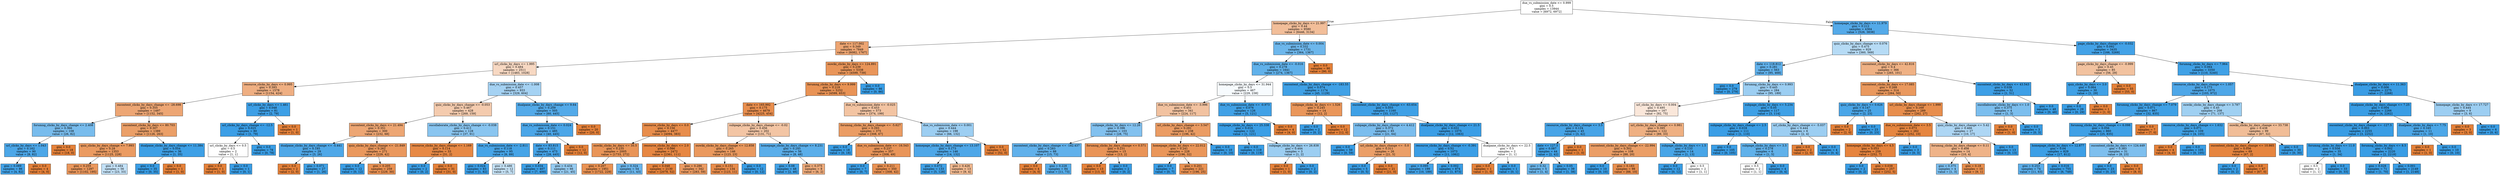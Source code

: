digraph Tree {
node [shape=box, style="filled", color="black"] ;
0 [label="due_vs_submission_date <= 0.999\ngini = 0.5\nsamples = 13944\nvalue = [6972, 6972]", fillcolor="#e5813900"] ;
1 [label="homepage_clicks_by_days <= 21.997\ngini = 0.44\nsamples = 9580\nvalue = [6446, 3134]", fillcolor="#e5813983"] ;
0 -> 1 [labeldistance=2.5, labelangle=45, headlabel="True"] ;
2 [label="date <= 117.002\ngini = 0.349\nsamples = 7849\nvalue = [6082, 1767]", fillcolor="#e58139b5"] ;
1 -> 2 ;
3 [label="url_clicks_by_days <= 1.995\ngini = 0.484\nsamples = 2511\nvalue = [1483, 1028]", fillcolor="#e581394e"] ;
2 -> 3 ;
4 [label="resource_clicks_by_days <= 0.995\ngini = 0.393\nsamples = 1578\nvalue = [1154, 424]", fillcolor="#e58139a1"] ;
3 -> 4 ;
5 [label="oucontent_clicks_by_days_change <= -28.698\ngini = 0.355\nsamples = 1497\nvalue = [1152, 345]", fillcolor="#e58139b3"] ;
4 -> 5 ;
6 [label="forumng_clicks_by_days_change <= 2.408\ngini = 0.366\nsamples = 108\nvalue = [26, 82]", fillcolor="#399de5ae"] ;
5 -> 6 ;
7 [label="url_clicks_by_days <= 1.043\ngini = 0.162\nsamples = 90\nvalue = [8, 82]", fillcolor="#399de5e6"] ;
6 -> 7 ;
8 [label="gini = 0.089\nsamples = 86\nvalue = [4, 82]", fillcolor="#399de5f3"] ;
7 -> 8 ;
9 [label="gini = 0.0\nsamples = 4\nvalue = [4, 0]", fillcolor="#e58139ff"] ;
7 -> 9 ;
10 [label="gini = 0.0\nsamples = 18\nvalue = [18, 0]", fillcolor="#e58139ff"] ;
6 -> 10 ;
11 [label="oucontent_clicks_by_days <= 80.703\ngini = 0.307\nsamples = 1389\nvalue = [1126, 263]", fillcolor="#e58139c3"] ;
5 -> 11 ;
12 [label="quiz_clicks_by_days_change <= 7.993\ngini = 0.28\nsamples = 1353\nvalue = [1125, 228]", fillcolor="#e58139cb"] ;
11 -> 12 ;
13 [label="gini = 0.255\nsamples = 1297\nvalue = [1102, 195]", fillcolor="#e58139d2"] ;
12 -> 13 ;
14 [label="gini = 0.484\nsamples = 56\nvalue = [23, 33]", fillcolor="#399de54d"] ;
12 -> 14 ;
15 [label="dualpane_clicks_by_days_change <= 11.384\ngini = 0.054\nsamples = 36\nvalue = [1, 35]", fillcolor="#399de5f8"] ;
11 -> 15 ;
16 [label="gini = 0.0\nsamples = 35\nvalue = [0, 35]", fillcolor="#399de5ff"] ;
15 -> 16 ;
17 [label="gini = 0.0\nsamples = 1\nvalue = [1, 0]", fillcolor="#e58139ff"] ;
15 -> 17 ;
18 [label="url_clicks_by_days <= 1.461\ngini = 0.048\nsamples = 81\nvalue = [2, 79]", fillcolor="#399de5f9"] ;
4 -> 18 ;
19 [label="url_clicks_by_days_change <= -12.5\ngini = 0.025\nsamples = 80\nvalue = [1, 79]", fillcolor="#399de5fc"] ;
18 -> 19 ;
20 [label="url_clicks_by_days <= 0.5\ngini = 0.5\nsamples = 2\nvalue = [1, 1]", fillcolor="#e5813900"] ;
19 -> 20 ;
21 [label="gini = 0.0\nsamples = 1\nvalue = [1, 0]", fillcolor="#e58139ff"] ;
20 -> 21 ;
22 [label="gini = 0.0\nsamples = 1\nvalue = [0, 1]", fillcolor="#399de5ff"] ;
20 -> 22 ;
23 [label="gini = 0.0\nsamples = 78\nvalue = [0, 78]", fillcolor="#399de5ff"] ;
19 -> 23 ;
24 [label="gini = 0.0\nsamples = 1\nvalue = [1, 0]", fillcolor="#e58139ff"] ;
18 -> 24 ;
25 [label="due_vs_submission_date <= -1.008\ngini = 0.457\nsamples = 933\nvalue = [329, 604]", fillcolor="#399de574"] ;
3 -> 25 ;
26 [label="quiz_clicks_by_days_change <= -0.053\ngini = 0.467\nsamples = 428\nvalue = [269, 159]", fillcolor="#e5813968"] ;
25 -> 26 ;
27 [label="oucontent_clicks_by_days <= 21.494\ngini = 0.351\nsamples = 300\nvalue = [232, 68]", fillcolor="#e58139b4"] ;
26 -> 27 ;
28 [label="dualpane_clicks_by_days_change <= -5.441\ngini = 0.185\nsamples = 29\nvalue = [3, 26]", fillcolor="#399de5e2"] ;
27 -> 28 ;
29 [label="gini = 0.0\nsamples = 2\nvalue = [2, 0]", fillcolor="#e58139ff"] ;
28 -> 29 ;
30 [label="gini = 0.071\nsamples = 27\nvalue = [1, 26]", fillcolor="#399de5f5"] ;
28 -> 30 ;
31 [label="quiz_clicks_by_days_change <= -21.849\ngini = 0.262\nsamples = 271\nvalue = [229, 42]", fillcolor="#e58139d0"] ;
27 -> 31 ;
32 [label="gini = 0.0\nsamples = 12\nvalue = [0, 12]", fillcolor="#399de5ff"] ;
31 -> 32 ;
33 [label="gini = 0.205\nsamples = 259\nvalue = [229, 30]", fillcolor="#e58139de"] ;
31 -> 33 ;
34 [label="oucollaborate_clicks_by_days_change <= -0.038\ngini = 0.411\nsamples = 128\nvalue = [37, 91]", fillcolor="#399de597"] ;
26 -> 34 ;
35 [label="resource_clicks_by_days_change <= 1.169\ngini = 0.114\nsamples = 33\nvalue = [31, 2]", fillcolor="#e58139ef"] ;
34 -> 35 ;
36 [label="gini = 0.0\nsamples = 2\nvalue = [0, 2]", fillcolor="#399de5ff"] ;
35 -> 36 ;
37 [label="gini = 0.0\nsamples = 31\nvalue = [31, 0]", fillcolor="#e58139ff"] ;
35 -> 37 ;
38 [label="due_vs_submission_date <= -2.811\ngini = 0.118\nsamples = 95\nvalue = [6, 89]", fillcolor="#399de5ee"] ;
34 -> 38 ;
39 [label="gini = 0.024\nsamples = 83\nvalue = [1, 82]", fillcolor="#399de5fc"] ;
38 -> 39 ;
40 [label="gini = 0.486\nsamples = 12\nvalue = [5, 7]", fillcolor="#399de549"] ;
38 -> 40 ;
41 [label="dualpane_clicks_by_days_change <= 9.64\ngini = 0.209\nsamples = 505\nvalue = [60, 445]", fillcolor="#399de5dd"] ;
25 -> 41 ;
42 [label="due_vs_submission_date <= 0.024\ngini = 0.151\nsamples = 485\nvalue = [40, 445]", fillcolor="#399de5e8"] ;
41 -> 42 ;
43 [label="date <= 83.815\ngini = 0.111\nsamples = 473\nvalue = [28, 445]", fillcolor="#399de5ef"] ;
42 -> 43 ;
44 [label="gini = 0.034\nsamples = 407\nvalue = [7, 400]", fillcolor="#399de5fb"] ;
43 -> 44 ;
45 [label="gini = 0.434\nsamples = 66\nvalue = [21, 45]", fillcolor="#399de588"] ;
43 -> 45 ;
46 [label="gini = 0.0\nsamples = 12\nvalue = [12, 0]", fillcolor="#e58139ff"] ;
42 -> 46 ;
47 [label="gini = 0.0\nsamples = 20\nvalue = [20, 0]", fillcolor="#e58139ff"] ;
41 -> 47 ;
48 [label="ouwiki_clicks_by_days <= 124.891\ngini = 0.239\nsamples = 5338\nvalue = [4599, 739]", fillcolor="#e58139d6"] ;
2 -> 48 ;
49 [label="forumng_clicks_by_days <= 9.999\ngini = 0.218\nsamples = 5252\nvalue = [4599, 653]", fillcolor="#e58139db"] ;
48 -> 49 ;
50 [label="date <= 165.992\ngini = 0.175\nsamples = 4679\nvalue = [4225, 454]", fillcolor="#e58139e4"] ;
49 -> 50 ;
51 [label="resource_clicks_by_days <= 0.0\ngini = 0.156\nsamples = 4477\nvalue = [4094, 383]", fillcolor="#e58139e7"] ;
50 -> 51 ;
52 [label="ouwiki_clicks_by_days <= 35.5\ngini = 0.235\nsamples = 2005\nvalue = [1733, 272]", fillcolor="#e58139d7"] ;
51 -> 52 ;
53 [label="gini = 0.207\nsamples = 1951\nvalue = [1722, 229]", fillcolor="#e58139dd"] ;
52 -> 53 ;
54 [label="gini = 0.324\nsamples = 54\nvalue = [11, 43]", fillcolor="#399de5be"] ;
52 -> 54 ;
55 [label="resource_clicks_by_days <= 2.0\ngini = 0.086\nsamples = 2472\nvalue = [2361, 111]", fillcolor="#e58139f3"] ;
51 -> 55 ;
56 [label="gini = 0.048\nsamples = 2130\nvalue = [2078, 52]", fillcolor="#e58139f9"] ;
55 -> 56 ;
57 [label="gini = 0.286\nsamples = 342\nvalue = [283, 59]", fillcolor="#e58139ca"] ;
55 -> 57 ;
58 [label="subpage_clicks_by_days_change <= -0.02\ngini = 0.456\nsamples = 202\nvalue = [131, 71]", fillcolor="#e5813975"] ;
50 -> 58 ;
59 [label="ouwiki_clicks_by_days_change <= 12.858\ngini = 0.265\nsamples = 146\nvalue = [123, 23]", fillcolor="#e58139cf"] ;
58 -> 59 ;
60 [label="gini = 0.151\nsamples = 134\nvalue = [123, 11]", fillcolor="#e58139e8"] ;
59 -> 60 ;
61 [label="gini = 0.0\nsamples = 12\nvalue = [0, 12]", fillcolor="#399de5ff"] ;
59 -> 61 ;
62 [label="homepage_clicks_by_days_change <= 8.231\ngini = 0.245\nsamples = 56\nvalue = [8, 48]", fillcolor="#399de5d4"] ;
58 -> 62 ;
63 [label="gini = 0.08\nsamples = 48\nvalue = [2, 46]", fillcolor="#399de5f4"] ;
62 -> 63 ;
64 [label="gini = 0.375\nsamples = 8\nvalue = [6, 2]", fillcolor="#e58139aa"] ;
62 -> 64 ;
65 [label="due_vs_submission_date <= -0.025\ngini = 0.453\nsamples = 573\nvalue = [374, 199]", fillcolor="#e5813977"] ;
49 -> 65 ;
66 [label="forumng_clicks_by_days_change <= -5.627\ngini = 0.293\nsamples = 375\nvalue = [308, 67]", fillcolor="#e58139c8"] ;
65 -> 66 ;
67 [label="gini = 0.0\nsamples = 18\nvalue = [0, 18]", fillcolor="#399de5ff"] ;
66 -> 67 ;
68 [label="due_vs_submission_date <= -16.543\ngini = 0.237\nsamples = 357\nvalue = [308, 49]", fillcolor="#e58139d6"] ;
66 -> 68 ;
69 [label="gini = 0.0\nsamples = 7\nvalue = [0, 7]", fillcolor="#399de5ff"] ;
68 -> 69 ;
70 [label="gini = 0.211\nsamples = 350\nvalue = [308, 42]", fillcolor="#e58139dc"] ;
68 -> 70 ;
71 [label="due_vs_submission_date <= 0.001\ngini = 0.444\nsamples = 198\nvalue = [66, 132]", fillcolor="#399de57f"] ;
65 -> 71 ;
72 [label="homepage_clicks_by_days_change <= 13.107\ngini = 0.173\nsamples = 146\nvalue = [14, 132]", fillcolor="#399de5e4"] ;
71 -> 72 ;
73 [label="gini = 0.072\nsamples = 133\nvalue = [5, 128]", fillcolor="#399de5f5"] ;
72 -> 73 ;
74 [label="gini = 0.426\nsamples = 13\nvalue = [9, 4]", fillcolor="#e581398e"] ;
72 -> 74 ;
75 [label="gini = 0.0\nsamples = 52\nvalue = [52, 0]", fillcolor="#e58139ff"] ;
71 -> 75 ;
76 [label="gini = 0.0\nsamples = 86\nvalue = [0, 86]", fillcolor="#399de5ff"] ;
48 -> 76 ;
77 [label="due_vs_submission_date <= 0.004\ngini = 0.332\nsamples = 1731\nvalue = [364, 1367]", fillcolor="#399de5bb"] ;
1 -> 77 ;
78 [label="due_vs_submission_date <= -0.016\ngini = 0.278\nsamples = 1641\nvalue = [274, 1367]", fillcolor="#399de5cc"] ;
77 -> 78 ;
79 [label="homepage_clicks_by_days <= 31.944\ngini = 0.5\nsamples = 467\nvalue = [229, 238]", fillcolor="#399de50a"] ;
78 -> 79 ;
80 [label="due_vs_submission_date <= -3.996\ngini = 0.451\nsamples = 341\nvalue = [224, 117]", fillcolor="#e581397a"] ;
79 -> 80 ;
81 [label="subpage_clicks_by_days <= 12.26\ngini = 0.396\nsamples = 103\nvalue = [28, 75]", fillcolor="#399de5a0"] ;
80 -> 81 ;
82 [label="oucontent_clicks_by_days_change <= -182.437\ngini = 0.283\nsamples = 88\nvalue = [15, 73]", fillcolor="#399de5cb"] ;
81 -> 82 ;
83 [label="gini = 0.0\nsamples = 4\nvalue = [4, 0]", fillcolor="#e58139ff"] ;
82 -> 83 ;
84 [label="gini = 0.228\nsamples = 84\nvalue = [11, 73]", fillcolor="#399de5d9"] ;
82 -> 84 ;
85 [label="forumng_clicks_by_days_change <= 0.571\ngini = 0.231\nsamples = 15\nvalue = [13, 2]", fillcolor="#e58139d8"] ;
81 -> 85 ;
86 [label="gini = 0.0\nsamples = 13\nvalue = [13, 0]", fillcolor="#e58139ff"] ;
85 -> 86 ;
87 [label="gini = 0.0\nsamples = 2\nvalue = [0, 2]", fillcolor="#399de5ff"] ;
85 -> 87 ;
88 [label="url_clicks_by_days_change <= 3.547\ngini = 0.291\nsamples = 238\nvalue = [196, 42]", fillcolor="#e58139c8"] ;
80 -> 88 ;
89 [label="homepage_clicks_by_days <= 22.012\ngini = 0.241\nsamples = 228\nvalue = [196, 32]", fillcolor="#e58139d5"] ;
88 -> 89 ;
90 [label="gini = 0.0\nsamples = 7\nvalue = [0, 7]", fillcolor="#399de5ff"] ;
89 -> 90 ;
91 [label="gini = 0.201\nsamples = 221\nvalue = [196, 25]", fillcolor="#e58139de"] ;
89 -> 91 ;
92 [label="gini = 0.0\nsamples = 10\nvalue = [0, 10]", fillcolor="#399de5ff"] ;
88 -> 92 ;
93 [label="due_vs_submission_date <= -0.973\ngini = 0.076\nsamples = 126\nvalue = [5, 121]", fillcolor="#399de5f4"] ;
79 -> 93 ;
94 [label="subpage_clicks_by_days <= 25.338\ngini = 0.016\nsamples = 122\nvalue = [1, 121]", fillcolor="#399de5fd"] ;
93 -> 94 ;
95 [label="gini = 0.0\nsamples = 119\nvalue = [0, 119]", fillcolor="#399de5ff"] ;
94 -> 95 ;
96 [label="subpage_clicks_by_days <= 26.838\ngini = 0.444\nsamples = 3\nvalue = [1, 2]", fillcolor="#399de57f"] ;
94 -> 96 ;
97 [label="gini = 0.0\nsamples = 1\nvalue = [1, 0]", fillcolor="#e58139ff"] ;
96 -> 97 ;
98 [label="gini = 0.0\nsamples = 2\nvalue = [0, 2]", fillcolor="#399de5ff"] ;
96 -> 98 ;
99 [label="gini = 0.0\nsamples = 4\nvalue = [4, 0]", fillcolor="#e58139ff"] ;
93 -> 99 ;
100 [label="oucontent_clicks_by_days_change <= -183.55\ngini = 0.074\nsamples = 1174\nvalue = [45, 1129]", fillcolor="#399de5f5"] ;
78 -> 100 ;
101 [label="subpage_clicks_by_days <= 1.526\ngini = 0.245\nsamples = 14\nvalue = [12, 2]", fillcolor="#e58139d4"] ;
100 -> 101 ;
102 [label="gini = 0.0\nsamples = 2\nvalue = [0, 2]", fillcolor="#399de5ff"] ;
101 -> 102 ;
103 [label="gini = 0.0\nsamples = 12\nvalue = [12, 0]", fillcolor="#e58139ff"] ;
101 -> 103 ;
104 [label="oucontent_clicks_by_days_change <= -63.654\ngini = 0.055\nsamples = 1160\nvalue = [33, 1127]", fillcolor="#399de5f8"] ;
100 -> 104 ;
105 [label="subpage_clicks_by_days_change <= 4.412\ngini = 0.372\nsamples = 85\nvalue = [21, 64]", fillcolor="#399de5ab"] ;
104 -> 105 ;
106 [label="gini = 0.0\nsamples = 59\nvalue = [0, 59]", fillcolor="#399de5ff"] ;
105 -> 106 ;
107 [label="url_clicks_by_days_change <= -5.0\ngini = 0.311\nsamples = 26\nvalue = [21, 5]", fillcolor="#e58139c2"] ;
105 -> 107 ;
108 [label="gini = 0.0\nsamples = 5\nvalue = [0, 5]", fillcolor="#399de5ff"] ;
107 -> 108 ;
109 [label="gini = 0.0\nsamples = 21\nvalue = [21, 0]", fillcolor="#e58139ff"] ;
107 -> 109 ;
110 [label="dualpane_clicks_by_days_change <= 21.5\ngini = 0.022\nsamples = 1075\nvalue = [12, 1063]", fillcolor="#399de5fc"] ;
104 -> 110 ;
111 [label="resource_clicks_by_days_change <= -0.391\ngini = 0.02\nsamples = 1073\nvalue = [11, 1062]", fillcolor="#399de5fc"] ;
110 -> 111 ;
112 [label="gini = 0.095\nsamples = 199\nvalue = [10, 189]", fillcolor="#399de5f2"] ;
111 -> 112 ;
113 [label="gini = 0.002\nsamples = 874\nvalue = [1, 873]", fillcolor="#399de5ff"] ;
111 -> 113 ;
114 [label="dualpane_clicks_by_days <= 22.5\ngini = 0.5\nsamples = 2\nvalue = [1, 1]", fillcolor="#e5813900"] ;
110 -> 114 ;
115 [label="gini = 0.0\nsamples = 1\nvalue = [1, 0]", fillcolor="#e58139ff"] ;
114 -> 115 ;
116 [label="gini = 0.0\nsamples = 1\nvalue = [0, 1]", fillcolor="#399de5ff"] ;
114 -> 116 ;
117 [label="gini = 0.0\nsamples = 90\nvalue = [90, 0]", fillcolor="#e58139ff"] ;
77 -> 117 ;
118 [label="homepage_clicks_by_days <= 11.979\ngini = 0.212\nsamples = 4364\nvalue = [526, 3838]", fillcolor="#399de5dc"] ;
0 -> 118 [labeldistance=2.5, labelangle=-45, headlabel="False"] ;
119 [label="quiz_clicks_by_days_change <= 0.076\ngini = 0.475\nsamples = 929\nvalue = [360, 569]", fillcolor="#399de55e"] ;
118 -> 119 ;
120 [label="date <= 118.812\ngini = 0.281\nsamples = 563\nvalue = [95, 468]", fillcolor="#399de5cb"] ;
119 -> 120 ;
121 [label="gini = 0.0\nsamples = 279\nvalue = [0, 279]", fillcolor="#399de5ff"] ;
120 -> 121 ;
122 [label="forumng_clicks_by_days <= 0.993\ngini = 0.445\nsamples = 284\nvalue = [95, 189]", fillcolor="#399de57f"] ;
120 -> 122 ;
123 [label="url_clicks_by_days <= 0.004\ngini = 0.495\nsamples = 167\nvalue = [92, 75]", fillcolor="#e581392f"] ;
122 -> 123 ;
124 [label="resource_clicks_by_days_change <= 3.5\ngini = 0.124\nsamples = 45\nvalue = [3, 42]", fillcolor="#399de5ed"] ;
123 -> 124 ;
125 [label="date <= 127.5\ngini = 0.087\nsamples = 44\nvalue = [2, 42]", fillcolor="#399de5f3"] ;
124 -> 125 ;
126 [label="gini = 0.32\nsamples = 5\nvalue = [1, 4]", fillcolor="#399de5bf"] ;
125 -> 126 ;
127 [label="gini = 0.05\nsamples = 39\nvalue = [1, 38]", fillcolor="#399de5f8"] ;
125 -> 127 ;
128 [label="gini = 0.0\nsamples = 1\nvalue = [1, 0]", fillcolor="#e58139ff"] ;
124 -> 128 ;
129 [label="url_clicks_by_days_change <= 0.981\ngini = 0.395\nsamples = 122\nvalue = [89, 33]", fillcolor="#e58139a0"] ;
123 -> 129 ;
130 [label="oucontent_clicks_by_days_change <= -22.994\ngini = 0.302\nsamples = 108\nvalue = [88, 20]", fillcolor="#e58139c5"] ;
129 -> 130 ;
131 [label="gini = 0.0\nsamples = 10\nvalue = [0, 10]", fillcolor="#399de5ff"] ;
130 -> 131 ;
132 [label="gini = 0.183\nsamples = 98\nvalue = [88, 10]", fillcolor="#e58139e2"] ;
130 -> 132 ;
133 [label="subpage_clicks_by_days <= 1.5\ngini = 0.133\nsamples = 14\nvalue = [1, 13]", fillcolor="#399de5eb"] ;
129 -> 133 ;
134 [label="gini = 0.0\nsamples = 12\nvalue = [0, 12]", fillcolor="#399de5ff"] ;
133 -> 134 ;
135 [label="gini = 0.5\nsamples = 2\nvalue = [1, 1]", fillcolor="#e5813900"] ;
133 -> 135 ;
136 [label="subpage_clicks_by_days <= 5.234\ngini = 0.05\nsamples = 117\nvalue = [3, 114]", fillcolor="#399de5f8"] ;
122 -> 136 ;
137 [label="subpage_clicks_by_days_change <= 2.5\ngini = 0.018\nsamples = 111\nvalue = [1, 110]", fillcolor="#399de5fd"] ;
136 -> 137 ;
138 [label="gini = 0.0\nsamples = 105\nvalue = [0, 105]", fillcolor="#399de5ff"] ;
137 -> 138 ;
139 [label="subpage_clicks_by_days <= 3.5\ngini = 0.278\nsamples = 6\nvalue = [1, 5]", fillcolor="#399de5cc"] ;
137 -> 139 ;
140 [label="gini = 0.5\nsamples = 2\nvalue = [1, 1]", fillcolor="#e5813900"] ;
139 -> 140 ;
141 [label="gini = 0.0\nsamples = 4\nvalue = [0, 4]", fillcolor="#399de5ff"] ;
139 -> 141 ;
142 [label="url_clicks_by_days_change <= -5.037\ngini = 0.444\nsamples = 6\nvalue = [2, 4]", fillcolor="#399de57f"] ;
136 -> 142 ;
143 [label="gini = 0.0\nsamples = 2\nvalue = [2, 0]", fillcolor="#e58139ff"] ;
142 -> 143 ;
144 [label="gini = 0.0\nsamples = 4\nvalue = [0, 4]", fillcolor="#399de5ff"] ;
142 -> 144 ;
145 [label="oucontent_clicks_by_days <= 42.816\ngini = 0.4\nsamples = 366\nvalue = [265, 101]", fillcolor="#e581399e"] ;
119 -> 145 ;
146 [label="oucontent_clicks_by_days <= 17.085\ngini = 0.268\nsamples = 314\nvalue = [264, 50]", fillcolor="#e58139cf"] ;
145 -> 146 ;
147 [label="quiz_clicks_by_days <= 0.626\ngini = 0.147\nsamples = 25\nvalue = [2, 23]", fillcolor="#399de5e9"] ;
146 -> 147 ;
148 [label="gini = 0.0\nsamples = 2\nvalue = [2, 0]", fillcolor="#e58139ff"] ;
147 -> 148 ;
149 [label="gini = 0.0\nsamples = 23\nvalue = [0, 23]", fillcolor="#399de5ff"] ;
147 -> 149 ;
150 [label="url_clicks_by_days_change <= 1.999\ngini = 0.169\nsamples = 289\nvalue = [262, 27]", fillcolor="#e58139e5"] ;
146 -> 150 ;
151 [label="due_vs_submission_date <= 3.5\ngini = 0.073\nsamples = 262\nvalue = [252, 10]", fillcolor="#e58139f5"] ;
150 -> 151 ;
152 [label="homepage_clicks_by_days <= 4.5\ngini = 0.053\nsamples = 259\nvalue = [252, 7]", fillcolor="#e58139f8"] ;
151 -> 152 ;
153 [label="gini = 0.0\nsamples = 2\nvalue = [0, 2]", fillcolor="#399de5ff"] ;
152 -> 153 ;
154 [label="gini = 0.038\nsamples = 257\nvalue = [252, 5]", fillcolor="#e58139fa"] ;
152 -> 154 ;
155 [label="gini = 0.0\nsamples = 3\nvalue = [0, 3]", fillcolor="#399de5ff"] ;
151 -> 155 ;
156 [label="quiz_clicks_by_days_change <= 5.42\ngini = 0.466\nsamples = 27\nvalue = [10, 17]", fillcolor="#399de569"] ;
150 -> 156 ;
157 [label="forumng_clicks_by_days_change <= 0.11\ngini = 0.408\nsamples = 14\nvalue = [10, 4]", fillcolor="#e5813999"] ;
156 -> 157 ;
158 [label="gini = 0.375\nsamples = 4\nvalue = [1, 3]", fillcolor="#399de5aa"] ;
157 -> 158 ;
159 [label="gini = 0.18\nsamples = 10\nvalue = [9, 1]", fillcolor="#e58139e3"] ;
157 -> 159 ;
160 [label="gini = 0.0\nsamples = 13\nvalue = [0, 13]", fillcolor="#399de5ff"] ;
156 -> 160 ;
161 [label="oucontent_clicks_by_days <= 43.543\ngini = 0.038\nsamples = 52\nvalue = [1, 51]", fillcolor="#399de5fa"] ;
145 -> 161 ;
162 [label="oucollaborate_clicks_by_days <= 1.0\ngini = 0.375\nsamples = 4\nvalue = [1, 3]", fillcolor="#399de5aa"] ;
161 -> 162 ;
163 [label="gini = 0.0\nsamples = 1\nvalue = [1, 0]", fillcolor="#e58139ff"] ;
162 -> 163 ;
164 [label="gini = 0.0\nsamples = 3\nvalue = [0, 3]", fillcolor="#399de5ff"] ;
162 -> 164 ;
165 [label="gini = 0.0\nsamples = 48\nvalue = [0, 48]", fillcolor="#399de5ff"] ;
161 -> 165 ;
166 [label="page_clicks_by_days_change <= -0.032\ngini = 0.092\nsamples = 3435\nvalue = [166, 3269]", fillcolor="#399de5f2"] ;
118 -> 166 ;
167 [label="page_clicks_by_days_change <= -0.999\ngini = 0.45\nsamples = 85\nvalue = [56, 29]", fillcolor="#e581397b"] ;
166 -> 167 ;
168 [label="quiz_clicks_by_days <= 3.0\ngini = 0.064\nsamples = 30\nvalue = [1, 29]", fillcolor="#399de5f6"] ;
167 -> 168 ;
169 [label="gini = 0.0\nsamples = 29\nvalue = [0, 29]", fillcolor="#399de5ff"] ;
168 -> 169 ;
170 [label="gini = 0.0\nsamples = 1\nvalue = [1, 0]", fillcolor="#e58139ff"] ;
168 -> 170 ;
171 [label="gini = 0.0\nsamples = 55\nvalue = [55, 0]", fillcolor="#e58139ff"] ;
167 -> 171 ;
172 [label="forumng_clicks_by_days <= 7.964\ngini = 0.064\nsamples = 3350\nvalue = [110, 3240]", fillcolor="#399de5f6"] ;
166 -> 172 ;
173 [label="resource_clicks_by_days_change <= 1.057\ngini = 0.173\nsamples = 1075\nvalue = [103, 972]", fillcolor="#399de5e4"] ;
172 -> 173 ;
174 [label="forumng_clicks_by_days_change <= 7.079\ngini = 0.071\nsamples = 867\nvalue = [32, 835]", fillcolor="#399de5f5"] ;
173 -> 174 ;
175 [label="forumng_clicks_by_days_change <= 6.098\ngini = 0.056\nsamples = 860\nvalue = [25, 835]", fillcolor="#399de5f7"] ;
174 -> 175 ;
176 [label="homepage_clicks_by_days <= 12.877\ngini = 0.04\nsamples = 829\nvalue = [17, 812]", fillcolor="#399de5fa"] ;
175 -> 176 ;
177 [label="gini = 0.253\nsamples = 74\nvalue = [11, 63]", fillcolor="#399de5d2"] ;
176 -> 177 ;
178 [label="gini = 0.016\nsamples = 755\nvalue = [6, 749]", fillcolor="#399de5fd"] ;
176 -> 178 ;
179 [label="oucontent_clicks_by_days <= 124.449\ngini = 0.383\nsamples = 31\nvalue = [8, 23]", fillcolor="#399de5a6"] ;
175 -> 179 ;
180 [label="gini = 0.0\nsamples = 23\nvalue = [0, 23]", fillcolor="#399de5ff"] ;
179 -> 180 ;
181 [label="gini = 0.0\nsamples = 8\nvalue = [8, 0]", fillcolor="#e58139ff"] ;
179 -> 181 ;
182 [label="gini = 0.0\nsamples = 7\nvalue = [7, 0]", fillcolor="#e58139ff"] ;
174 -> 182 ;
183 [label="ouwiki_clicks_by_days_change <= 3.787\ngini = 0.45\nsamples = 208\nvalue = [71, 137]", fillcolor="#399de57b"] ;
173 -> 183 ;
184 [label="resource_clicks_by_days_change <= 1.632\ngini = 0.071\nsamples = 109\nvalue = [4, 105]", fillcolor="#399de5f5"] ;
183 -> 184 ;
185 [label="gini = 0.0\nsamples = 4\nvalue = [4, 0]", fillcolor="#e58139ff"] ;
184 -> 185 ;
186 [label="gini = 0.0\nsamples = 105\nvalue = [0, 105]", fillcolor="#399de5ff"] ;
184 -> 186 ;
187 [label="ouwiki_clicks_by_days_change <= 33.738\ngini = 0.438\nsamples = 99\nvalue = [67, 32]", fillcolor="#e5813985"] ;
183 -> 187 ;
188 [label="oucontent_clicks_by_days_change <= 10.865\ngini = 0.056\nsamples = 69\nvalue = [67, 2]", fillcolor="#e58139f7"] ;
187 -> 188 ;
189 [label="gini = 0.0\nsamples = 2\nvalue = [0, 2]", fillcolor="#399de5ff"] ;
188 -> 189 ;
190 [label="gini = 0.0\nsamples = 67\nvalue = [67, 0]", fillcolor="#e58139ff"] ;
188 -> 190 ;
191 [label="gini = 0.0\nsamples = 30\nvalue = [0, 30]", fillcolor="#399de5ff"] ;
187 -> 191 ;
192 [label="dualpane_clicks_by_days <= 11.363\ngini = 0.006\nsamples = 2275\nvalue = [7, 2268]", fillcolor="#399de5fe"] ;
172 -> 192 ;
193 [label="dualpane_clicks_by_days_change <= 7.25\ngini = 0.004\nsamples = 2266\nvalue = [4, 2262]", fillcolor="#399de5ff"] ;
192 -> 193 ;
194 [label="oucontent_clicks_by_days_change <= -127.5\ngini = 0.003\nsamples = 2255\nvalue = [3, 2252]", fillcolor="#399de5ff"] ;
193 -> 194 ;
195 [label="forumng_clicks_by_days <= 11.0\ngini = 0.056\nsamples = 35\nvalue = [1, 34]", fillcolor="#399de5f8"] ;
194 -> 195 ;
196 [label="gini = 0.5\nsamples = 2\nvalue = [1, 1]", fillcolor="#e5813900"] ;
195 -> 196 ;
197 [label="gini = 0.0\nsamples = 33\nvalue = [0, 33]", fillcolor="#399de5ff"] ;
195 -> 197 ;
198 [label="forumng_clicks_by_days <= 8.5\ngini = 0.002\nsamples = 2220\nvalue = [2, 2218]", fillcolor="#399de5ff"] ;
194 -> 198 ;
199 [label="gini = 0.028\nsamples = 71\nvalue = [1, 70]", fillcolor="#399de5fb"] ;
198 -> 199 ;
200 [label="gini = 0.001\nsamples = 2149\nvalue = [1, 2148]", fillcolor="#399de5ff"] ;
198 -> 200 ;
201 [label="dualpane_clicks_by_days <= 7.75\ngini = 0.165\nsamples = 11\nvalue = [1, 10]", fillcolor="#399de5e6"] ;
193 -> 201 ;
202 [label="gini = 0.0\nsamples = 1\nvalue = [1, 0]", fillcolor="#e58139ff"] ;
201 -> 202 ;
203 [label="gini = 0.0\nsamples = 10\nvalue = [0, 10]", fillcolor="#399de5ff"] ;
201 -> 203 ;
204 [label="homepage_clicks_by_days <= 17.727\ngini = 0.444\nsamples = 9\nvalue = [3, 6]", fillcolor="#399de57f"] ;
192 -> 204 ;
205 [label="gini = 0.0\nsamples = 3\nvalue = [3, 0]", fillcolor="#e58139ff"] ;
204 -> 205 ;
206 [label="gini = 0.0\nsamples = 6\nvalue = [0, 6]", fillcolor="#399de5ff"] ;
204 -> 206 ;
}